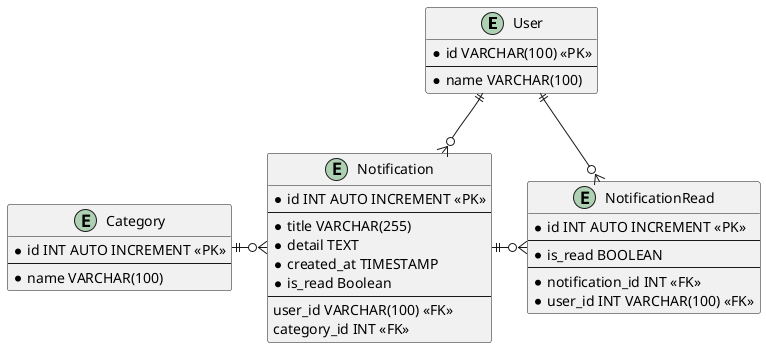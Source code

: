 @startuml

entity User{
    * id VARCHAR(100) <<PK>>
    --
    * name VARCHAR(100)
}

entity Notification{
    * id INT AUTO INCREMENT <<PK>>
    --
    * title VARCHAR(255)
    * detail TEXT
    * created_at TIMESTAMP
    * is_read Boolean
    --
    user_id VARCHAR(100) <<FK>>
    category_id INT <<FK>>
}

entity Category{
    * id INT AUTO INCREMENT <<PK>>
    --
    * name VARCHAR(100)
}

entity NotificationRead{
    * id INT AUTO INCREMENT <<PK>>
    --
    * is_read BOOLEAN
    --
    * notification_id INT <<FK>>
    * user_id INT VARCHAR(100) <<FK>>
}

User ||--o{Notification

Category ||-o{Notification

Notification ||-o{NotificationRead

User ||-o{NotificationRead

@enduml